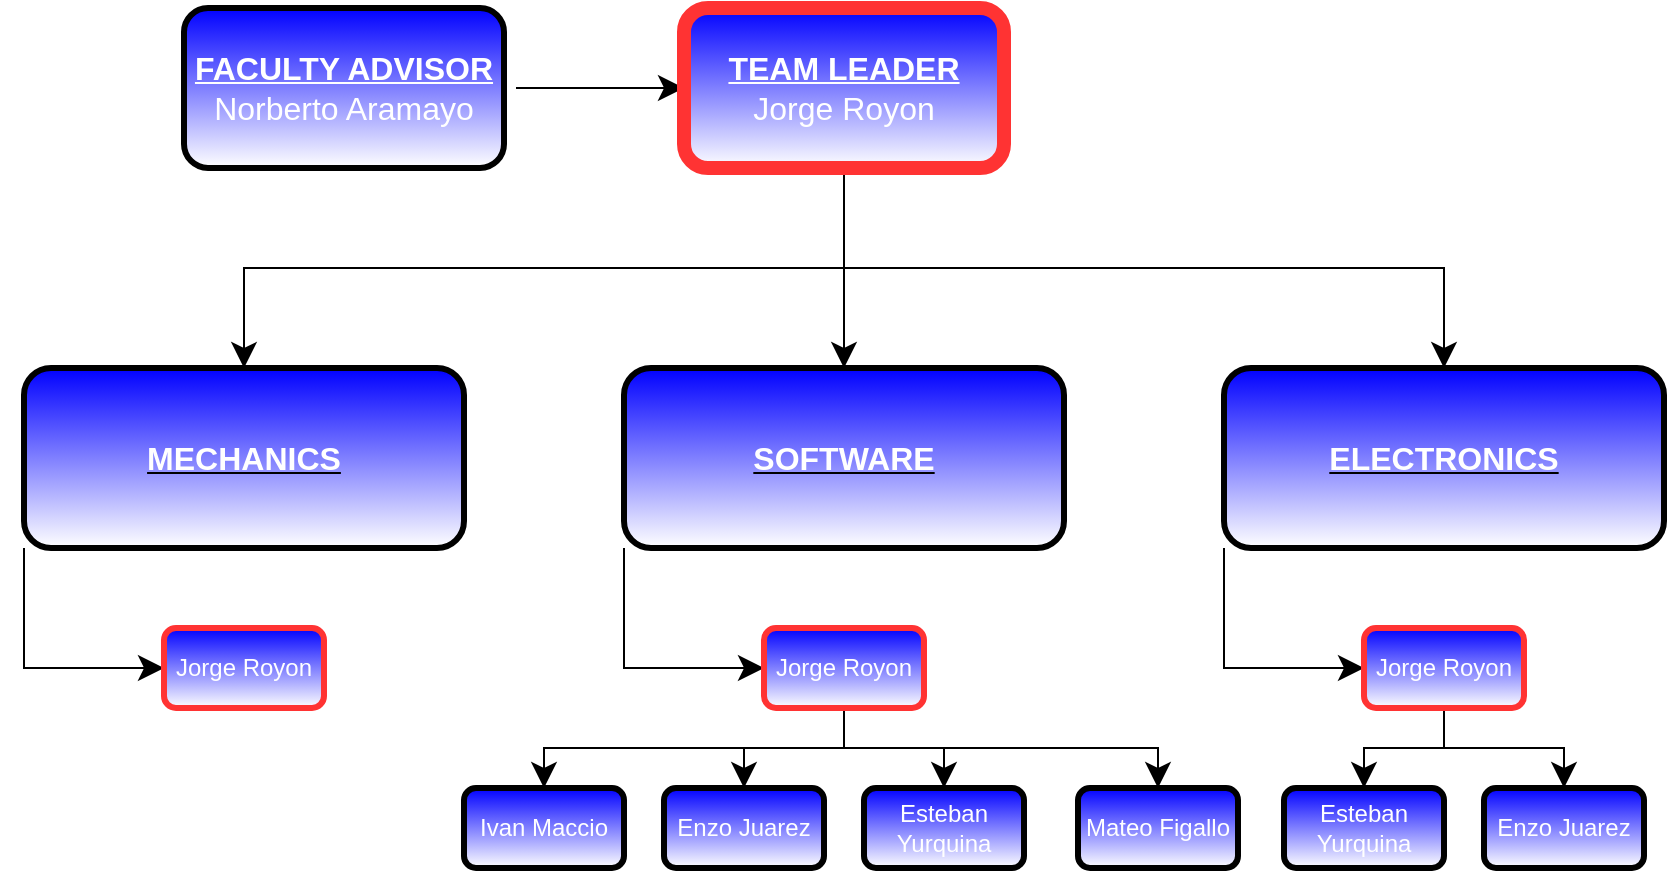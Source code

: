 <mxfile version="14.5.4" type="device"><diagram id="Ak_BlDLMTRO_PeSGiJxa" name="Page-1"><mxGraphModel dx="868" dy="482" grid="1" gridSize="10" guides="1" tooltips="1" connect="1" arrows="1" fold="1" page="1" pageScale="1" pageWidth="827" pageHeight="1169" math="0" shadow="0"><root><mxCell id="0"/><mxCell id="1" parent="0"/><mxCell id="NfhyXL1yRwtphdUMooeU-6" style="edgeStyle=orthogonalEdgeStyle;rounded=0;orthogonalLoop=1;jettySize=auto;html=1;endSize=10;" edge="1" parent="1" source="NfhyXL1yRwtphdUMooeU-2" target="NfhyXL1yRwtphdUMooeU-5"><mxGeometry relative="1" as="geometry"/></mxCell><mxCell id="NfhyXL1yRwtphdUMooeU-2" value="&lt;font style=&quot;font-size: 16px&quot; color=&quot;#ffffff&quot;&gt;&lt;u&gt;&lt;b&gt;FACULTY ADVISOR&lt;/b&gt;&lt;/u&gt;&lt;br&gt;Norberto Aramayo&lt;/font&gt;" style="rounded=1;whiteSpace=wrap;html=1;strokeWidth=3;perimeterSpacing=6;fillColor=#0000FF;gradientColor=#ffffff;" vertex="1" parent="1"><mxGeometry x="300" y="60" width="160" height="80" as="geometry"/></mxCell><mxCell id="NfhyXL1yRwtphdUMooeU-41" style="edgeStyle=orthogonalEdgeStyle;rounded=0;orthogonalLoop=1;jettySize=auto;html=1;exitX=0.5;exitY=1;exitDx=0;exitDy=0;entryX=0.5;entryY=0;entryDx=0;entryDy=0;endSize=10;" edge="1" parent="1" source="NfhyXL1yRwtphdUMooeU-5" target="NfhyXL1yRwtphdUMooeU-15"><mxGeometry relative="1" as="geometry"/></mxCell><mxCell id="NfhyXL1yRwtphdUMooeU-42" style="edgeStyle=orthogonalEdgeStyle;rounded=0;orthogonalLoop=1;jettySize=auto;html=1;exitX=0.5;exitY=1;exitDx=0;exitDy=0;entryX=0.5;entryY=0;entryDx=0;entryDy=0;endSize=10;" edge="1" parent="1" source="NfhyXL1yRwtphdUMooeU-5" target="NfhyXL1yRwtphdUMooeU-13"><mxGeometry relative="1" as="geometry"/></mxCell><mxCell id="NfhyXL1yRwtphdUMooeU-43" style="edgeStyle=orthogonalEdgeStyle;rounded=0;orthogonalLoop=1;jettySize=auto;html=1;exitX=0.5;exitY=1;exitDx=0;exitDy=0;entryX=0.5;entryY=0;entryDx=0;entryDy=0;endSize=10;" edge="1" parent="1" source="NfhyXL1yRwtphdUMooeU-5" target="NfhyXL1yRwtphdUMooeU-9"><mxGeometry relative="1" as="geometry"/></mxCell><mxCell id="NfhyXL1yRwtphdUMooeU-5" value="&lt;font color=&quot;#ffffff&quot; style=&quot;font-size: 16px&quot;&gt;&lt;u style=&quot;font-weight: bold&quot;&gt;TEAM LEADER&lt;/u&gt;&lt;br&gt;Jorge Royon&lt;/font&gt;" style="rounded=1;whiteSpace=wrap;html=1;strokeWidth=7;glass=0;shadow=0;sketch=0;gradientColor=#ffffff;fillColor=#0000FF;strokeColor=#FF3333;" vertex="1" parent="1"><mxGeometry x="550" y="60" width="160" height="80" as="geometry"/></mxCell><mxCell id="NfhyXL1yRwtphdUMooeU-18" style="edgeStyle=orthogonalEdgeStyle;rounded=0;orthogonalLoop=1;jettySize=auto;html=1;exitX=0;exitY=1;exitDx=0;exitDy=0;entryX=0;entryY=0.5;entryDx=0;entryDy=0;endSize=10;" edge="1" parent="1" source="NfhyXL1yRwtphdUMooeU-9" target="NfhyXL1yRwtphdUMooeU-16"><mxGeometry relative="1" as="geometry"/></mxCell><mxCell id="NfhyXL1yRwtphdUMooeU-9" value="&lt;u style=&quot;font-weight: bold&quot;&gt;&lt;font style=&quot;font-size: 16px&quot; color=&quot;#ffffff&quot;&gt;MECHANICS&lt;/font&gt;&lt;/u&gt;" style="rounded=1;whiteSpace=wrap;html=1;shadow=0;glass=0;sketch=0;strokeWidth=3;gradientColor=#ffffff;fillColor=#0000FF;" vertex="1" parent="1"><mxGeometry x="220" y="240" width="220" height="90" as="geometry"/></mxCell><mxCell id="NfhyXL1yRwtphdUMooeU-37" style="edgeStyle=orthogonalEdgeStyle;rounded=0;orthogonalLoop=1;jettySize=auto;html=1;exitX=0;exitY=1;exitDx=0;exitDy=0;entryX=0;entryY=0.5;entryDx=0;entryDy=0;endSize=10;" edge="1" parent="1" source="NfhyXL1yRwtphdUMooeU-13" target="NfhyXL1yRwtphdUMooeU-20"><mxGeometry relative="1" as="geometry"/></mxCell><mxCell id="NfhyXL1yRwtphdUMooeU-13" value="&lt;u style=&quot;font-weight: bold&quot;&gt;&lt;font style=&quot;font-size: 16px&quot; color=&quot;#ffffff&quot;&gt;ELECTRONICS&lt;/font&gt;&lt;/u&gt;" style="rounded=1;whiteSpace=wrap;html=1;shadow=0;glass=0;sketch=0;strokeWidth=3;gradientColor=#ffffff;fillColor=#0000FF;" vertex="1" parent="1"><mxGeometry x="820" y="240" width="220" height="90" as="geometry"/></mxCell><mxCell id="NfhyXL1yRwtphdUMooeU-27" style="edgeStyle=orthogonalEdgeStyle;rounded=0;orthogonalLoop=1;jettySize=auto;html=1;exitX=0;exitY=1;exitDx=0;exitDy=0;entryX=0;entryY=0.5;entryDx=0;entryDy=0;endSize=10;" edge="1" parent="1" source="NfhyXL1yRwtphdUMooeU-15" target="NfhyXL1yRwtphdUMooeU-19"><mxGeometry relative="1" as="geometry"/></mxCell><mxCell id="NfhyXL1yRwtphdUMooeU-15" value="&lt;b&gt;&lt;u&gt;&lt;font style=&quot;font-size: 16px&quot; color=&quot;#ffffff&quot;&gt;SOFTWARE&lt;/font&gt;&lt;/u&gt;&lt;/b&gt;" style="rounded=1;whiteSpace=wrap;html=1;shadow=0;glass=0;sketch=0;strokeWidth=3;gradientColor=#ffffff;fillColor=#0000FF;" vertex="1" parent="1"><mxGeometry x="520" y="240" width="220" height="90" as="geometry"/></mxCell><mxCell id="NfhyXL1yRwtphdUMooeU-16" value="&lt;font color=&quot;#ffffff&quot;&gt;Jorge Royon&lt;/font&gt;" style="rounded=1;whiteSpace=wrap;html=1;shadow=0;glass=0;sketch=0;strokeWidth=3;gradientColor=#ffffff;fillColor=#0000FF;strokeColor=#FF3333;" vertex="1" parent="1"><mxGeometry x="290" y="370" width="80" height="40" as="geometry"/></mxCell><mxCell id="NfhyXL1yRwtphdUMooeU-33" style="edgeStyle=orthogonalEdgeStyle;rounded=0;orthogonalLoop=1;jettySize=auto;html=1;exitX=0.5;exitY=1;exitDx=0;exitDy=0;entryX=0.5;entryY=0;entryDx=0;entryDy=0;endSize=10;" edge="1" parent="1" source="NfhyXL1yRwtphdUMooeU-19" target="NfhyXL1yRwtphdUMooeU-24"><mxGeometry relative="1" as="geometry"/></mxCell><mxCell id="NfhyXL1yRwtphdUMooeU-34" style="edgeStyle=orthogonalEdgeStyle;rounded=0;orthogonalLoop=1;jettySize=auto;html=1;exitX=0.5;exitY=1;exitDx=0;exitDy=0;entryX=0.5;entryY=0;entryDx=0;entryDy=0;endSize=10;" edge="1" parent="1" source="NfhyXL1yRwtphdUMooeU-19" target="NfhyXL1yRwtphdUMooeU-23"><mxGeometry relative="1" as="geometry"/></mxCell><mxCell id="NfhyXL1yRwtphdUMooeU-35" style="edgeStyle=orthogonalEdgeStyle;rounded=0;orthogonalLoop=1;jettySize=auto;html=1;exitX=0.5;exitY=1;exitDx=0;exitDy=0;entryX=0.5;entryY=0;entryDx=0;entryDy=0;endSize=10;" edge="1" parent="1" source="NfhyXL1yRwtphdUMooeU-19" target="NfhyXL1yRwtphdUMooeU-22"><mxGeometry relative="1" as="geometry"/></mxCell><mxCell id="NfhyXL1yRwtphdUMooeU-36" style="edgeStyle=orthogonalEdgeStyle;rounded=0;orthogonalLoop=1;jettySize=auto;html=1;exitX=0.5;exitY=1;exitDx=0;exitDy=0;entryX=0.5;entryY=0;entryDx=0;entryDy=0;endSize=10;" edge="1" parent="1" source="NfhyXL1yRwtphdUMooeU-19" target="NfhyXL1yRwtphdUMooeU-21"><mxGeometry relative="1" as="geometry"/></mxCell><mxCell id="NfhyXL1yRwtphdUMooeU-19" value="&lt;font color=&quot;#ffffff&quot;&gt;Jorge Royon&lt;/font&gt;" style="rounded=1;whiteSpace=wrap;html=1;shadow=0;glass=0;sketch=0;strokeWidth=3;gradientColor=#ffffff;fillColor=#0000FF;strokeColor=#FF3333;" vertex="1" parent="1"><mxGeometry x="590" y="370" width="80" height="40" as="geometry"/></mxCell><mxCell id="NfhyXL1yRwtphdUMooeU-38" style="edgeStyle=orthogonalEdgeStyle;rounded=0;orthogonalLoop=1;jettySize=auto;html=1;exitX=0.5;exitY=1;exitDx=0;exitDy=0;entryX=0.5;entryY=0;entryDx=0;entryDy=0;endSize=10;" edge="1" parent="1" source="NfhyXL1yRwtphdUMooeU-20" target="NfhyXL1yRwtphdUMooeU-25"><mxGeometry relative="1" as="geometry"/></mxCell><mxCell id="NfhyXL1yRwtphdUMooeU-40" style="edgeStyle=orthogonalEdgeStyle;rounded=0;orthogonalLoop=1;jettySize=auto;html=1;exitX=0.5;exitY=1;exitDx=0;exitDy=0;entryX=0.5;entryY=0;entryDx=0;entryDy=0;endSize=10;" edge="1" parent="1" source="NfhyXL1yRwtphdUMooeU-20" target="NfhyXL1yRwtphdUMooeU-26"><mxGeometry relative="1" as="geometry"/></mxCell><mxCell id="NfhyXL1yRwtphdUMooeU-20" value="&lt;font color=&quot;#ffffff&quot;&gt;Jorge Royon&lt;/font&gt;" style="rounded=1;whiteSpace=wrap;html=1;shadow=0;glass=0;sketch=0;strokeWidth=3;gradientColor=#ffffff;fillColor=#0000FF;strokeColor=#FF3333;" vertex="1" parent="1"><mxGeometry x="890" y="370" width="80" height="40" as="geometry"/></mxCell><mxCell id="NfhyXL1yRwtphdUMooeU-21" value="&lt;font color=&quot;#ffffff&quot;&gt;Mateo Figallo&lt;/font&gt;" style="rounded=1;whiteSpace=wrap;html=1;shadow=0;glass=0;sketch=0;strokeWidth=3;gradientColor=#ffffff;fillColor=#0000FF;" vertex="1" parent="1"><mxGeometry x="747" y="450" width="80" height="40" as="geometry"/></mxCell><mxCell id="NfhyXL1yRwtphdUMooeU-22" value="&lt;font color=&quot;#ffffff&quot;&gt;Esteban Yurquina&lt;/font&gt;" style="rounded=1;whiteSpace=wrap;html=1;shadow=0;glass=0;sketch=0;strokeWidth=3;gradientColor=#ffffff;fillColor=#0000FF;" vertex="1" parent="1"><mxGeometry x="640" y="450" width="80" height="40" as="geometry"/></mxCell><mxCell id="NfhyXL1yRwtphdUMooeU-23" value="&lt;font color=&quot;#ffffff&quot;&gt;Enzo Juarez&lt;/font&gt;" style="rounded=1;whiteSpace=wrap;html=1;shadow=0;glass=0;sketch=0;strokeWidth=3;gradientColor=#ffffff;fillColor=#0000FF;" vertex="1" parent="1"><mxGeometry x="540" y="450" width="80" height="40" as="geometry"/></mxCell><mxCell id="NfhyXL1yRwtphdUMooeU-24" value="&lt;font color=&quot;#ffffff&quot;&gt;Ivan Maccio&lt;/font&gt;" style="rounded=1;whiteSpace=wrap;html=1;shadow=0;glass=0;sketch=0;strokeWidth=3;gradientColor=#ffffff;fillColor=#0000FF;" vertex="1" parent="1"><mxGeometry x="440" y="450" width="80" height="40" as="geometry"/></mxCell><mxCell id="NfhyXL1yRwtphdUMooeU-25" value="&lt;font color=&quot;#ffffff&quot;&gt;Enzo Juarez&lt;/font&gt;" style="rounded=1;whiteSpace=wrap;html=1;shadow=0;glass=0;sketch=0;strokeWidth=3;gradientColor=#ffffff;fillColor=#0000FF;" vertex="1" parent="1"><mxGeometry x="950" y="450" width="80" height="40" as="geometry"/></mxCell><mxCell id="NfhyXL1yRwtphdUMooeU-26" value="&lt;font color=&quot;#ffffff&quot;&gt;Esteban Yurquina&lt;/font&gt;" style="rounded=1;whiteSpace=wrap;html=1;shadow=0;glass=0;sketch=0;strokeWidth=3;gradientColor=#ffffff;fillColor=#0000FF;" vertex="1" parent="1"><mxGeometry x="850" y="450" width="80" height="40" as="geometry"/></mxCell></root></mxGraphModel></diagram></mxfile>